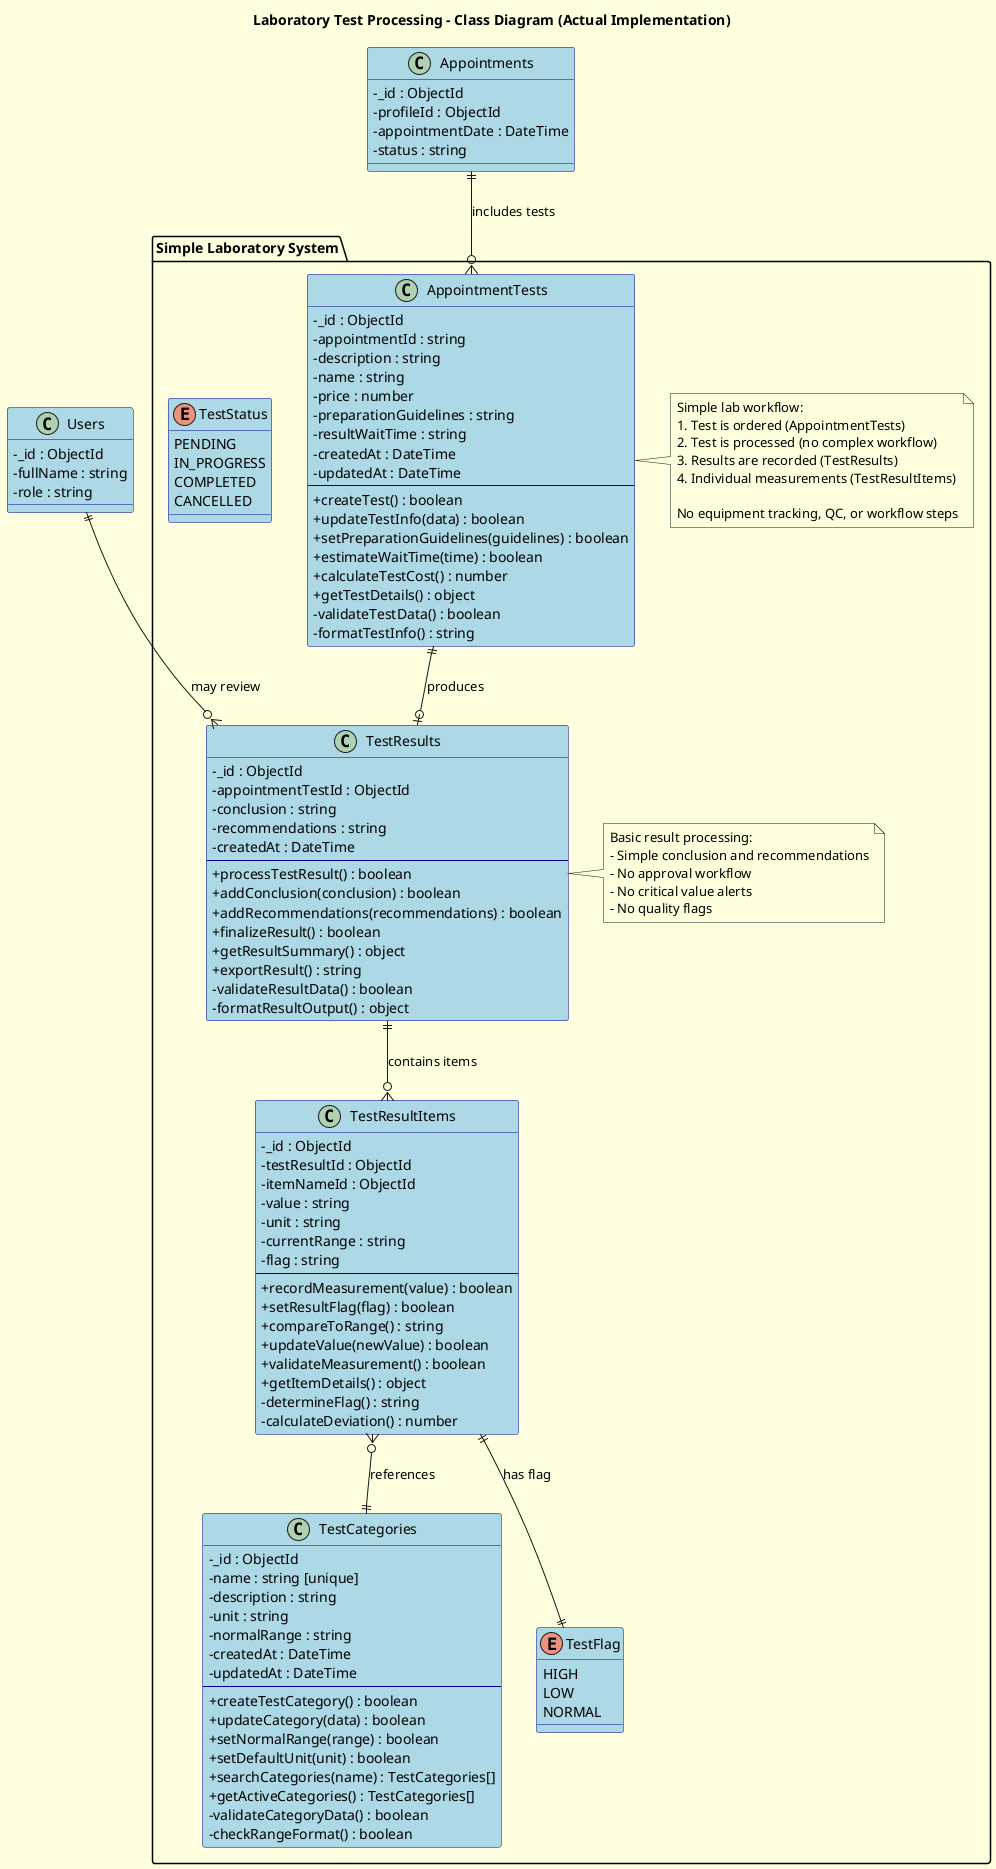 @startuml 14_laboratory_workflow

skinparam classAttributeIconSize 0
skinparam backgroundColor LightYellow
skinparam classBackgroundColor LightBlue
skinparam classBorderColor DarkBlue

title Laboratory Test Processing - Class Diagram (Actual Implementation)

package "Simple Laboratory System" {
    class AppointmentTests {
        - _id : ObjectId
        - appointmentId : string
        - description : string
        - name : string
        - price : number
        - preparationGuidelines : string
        - resultWaitTime : string
        - createdAt : DateTime
        - updatedAt : DateTime
        --
        + createTest() : boolean
        + updateTestInfo(data) : boolean
        + setPreparationGuidelines(guidelines) : boolean
        + estimateWaitTime(time) : boolean
        + calculateTestCost() : number
        + getTestDetails() : object
        - validateTestData() : boolean
        - formatTestInfo() : string
    }

    class TestResults {
        - _id : ObjectId
        - appointmentTestId : ObjectId
        - conclusion : string
        - recommendations : string
        - createdAt : DateTime
        --
        + processTestResult() : boolean
        + addConclusion(conclusion) : boolean
        + addRecommendations(recommendations) : boolean
        + finalizeResult() : boolean
        + getResultSummary() : object
        + exportResult() : string
        - validateResultData() : boolean
        - formatResultOutput() : object
    }

    class TestResultItems {
        - _id : ObjectId
        - testResultId : ObjectId
        - itemNameId : ObjectId
        - value : string
        - unit : string
        - currentRange : string
        - flag : string
        --
        + recordMeasurement(value) : boolean
        + setResultFlag(flag) : boolean
        + compareToRange() : string
        + updateValue(newValue) : boolean
        + validateMeasurement() : boolean
        + getItemDetails() : object
        - determineFlag() : string
        - calculateDeviation() : number
    }

    class TestCategories {
        - _id : ObjectId
        - name : string [unique]
        - description : string
        - unit : string
        - normalRange : string
        - createdAt : DateTime
        - updatedAt : DateTime
        --
        + createTestCategory() : boolean
        + updateCategory(data) : boolean
        + setNormalRange(range) : boolean
        + setDefaultUnit(unit) : boolean
        + searchCategories(name) : TestCategories[]
        + getActiveCategories() : TestCategories[]
        - validateCategoryData() : boolean
        - checkRangeFormat() : boolean
    }

    enum TestFlag {
        HIGH
        LOW
        NORMAL
    }

    enum TestStatus {
        PENDING
        IN_PROGRESS
        COMPLETED
        CANCELLED
    }

    note right of AppointmentTests
        Simple lab workflow:
        1. Test is ordered (AppointmentTests)
        2. Test is processed (no complex workflow)
        3. Results are recorded (TestResults)
        4. Individual measurements (TestResultItems)
        
        No equipment tracking, QC, or workflow steps
    end note

    note right of TestResults
        Basic result processing:
        - Simple conclusion and recommendations
        - No approval workflow
        - No critical value alerts
        - No quality flags
    end note
}

' External references for context
class Appointments {
    - _id : ObjectId
    - profileId : ObjectId
    - appointmentDate : DateTime
    - status : string
}

class Users {
    - _id : ObjectId
    - fullName : string
    - role : string
}

' Relationships - Simple flow
Appointments ||--o{ AppointmentTests : "includes tests"
AppointmentTests ||--o| TestResults : "produces"
TestResults ||--o{ TestResultItems : "contains items"
TestResultItems }o--|| TestCategories : "references"
TestResultItems ||--|| TestFlag : "has flag"
Users ||--o{ TestResults : "may review"

@enduml 